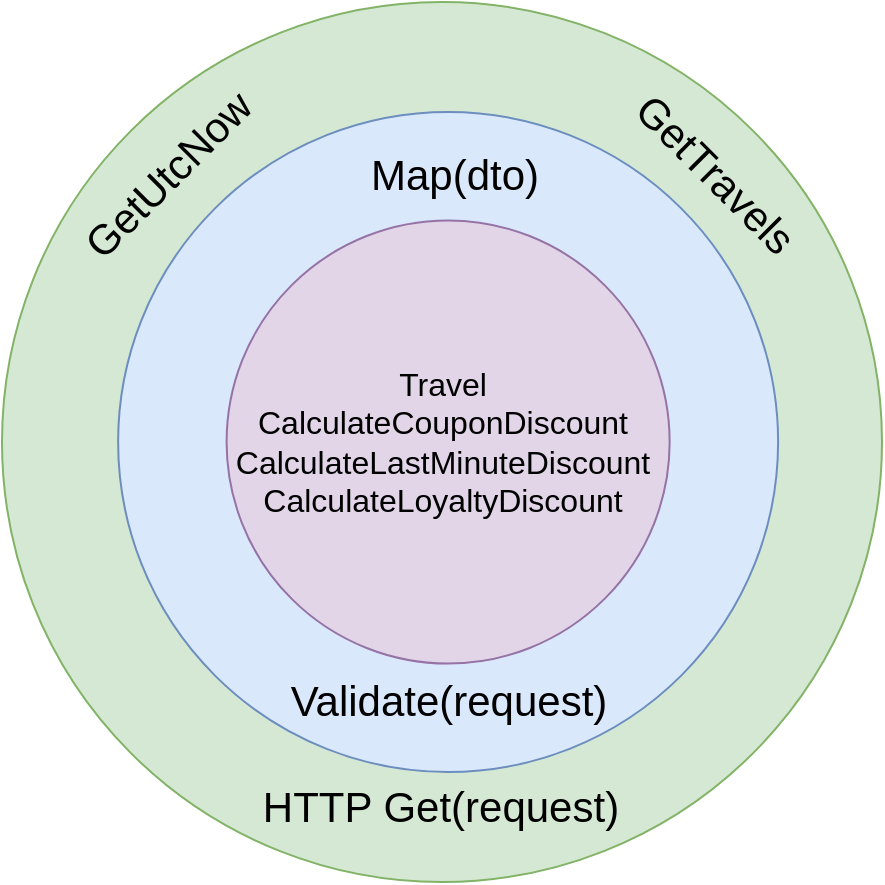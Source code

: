 <mxfile version="14.6.13" type="device"><diagram id="KPp3YLkypVr_21QJgC33" name="Page-1"><mxGraphModel dx="1355" dy="730" grid="1" gridSize="10" guides="1" tooltips="1" connect="1" arrows="1" fold="1" page="1" pageScale="1" pageWidth="850" pageHeight="1100" math="0" shadow="0"><root><mxCell id="0"/><mxCell id="1" parent="0"/><mxCell id="rhOSM7tNqMe-WFxq2l1L-2" value="" style="group" vertex="1" connectable="0" parent="1"><mxGeometry x="240" y="120" width="440" height="440" as="geometry"/></mxCell><mxCell id="s8kK64dnBOte2ZguD3vz-1" value="" style="ellipse;whiteSpace=wrap;html=1;aspect=fixed;fillColor=#d5e8d4;strokeColor=#82b366;" parent="rhOSM7tNqMe-WFxq2l1L-2" vertex="1"><mxGeometry width="440.0" height="440.0" as="geometry"/></mxCell><mxCell id="s8kK64dnBOte2ZguD3vz-2" value="" style="ellipse;whiteSpace=wrap;html=1;aspect=fixed;fillColor=#dae8fc;strokeColor=#6c8ebf;" parent="rhOSM7tNqMe-WFxq2l1L-2" vertex="1"><mxGeometry x="58.056" y="55.0" width="330" height="330" as="geometry"/></mxCell><mxCell id="s8kK64dnBOte2ZguD3vz-3" value="" style="ellipse;whiteSpace=wrap;html=1;aspect=fixed;fillColor=#e1d5e7;strokeColor=#9673a6;" parent="rhOSM7tNqMe-WFxq2l1L-2" vertex="1"><mxGeometry x="112.298" y="109.242" width="221.528" height="221.528" as="geometry"/></mxCell><mxCell id="s8kK64dnBOte2ZguD3vz-4" value="&lt;font style=&quot;font-size: 21px&quot;&gt;GetTravels&lt;/font&gt;" style="text;html=1;strokeColor=none;fillColor=none;align=center;verticalAlign=middle;whiteSpace=wrap;rounded=0;rotation=45;" parent="rhOSM7tNqMe-WFxq2l1L-2" vertex="1"><mxGeometry x="281.111" y="73.333" width="152.778" height="24.444" as="geometry"/></mxCell><mxCell id="s8kK64dnBOte2ZguD3vz-5" value="&lt;font style=&quot;font-size: 21px&quot;&gt;GetUtcNow&lt;/font&gt;" style="text;html=1;strokeColor=none;fillColor=none;align=center;verticalAlign=middle;whiteSpace=wrap;rounded=0;rotation=-45;" parent="rhOSM7tNqMe-WFxq2l1L-2" vertex="1"><mxGeometry x="58.056" y="61.111" width="48.889" height="48.889" as="geometry"/></mxCell><mxCell id="s8kK64dnBOte2ZguD3vz-7" value="&lt;font style=&quot;font-size: 21px&quot;&gt;HTTP Get(request)&lt;/font&gt;" style="text;html=1;strokeColor=none;fillColor=none;align=center;verticalAlign=middle;whiteSpace=wrap;rounded=0;rotation=0;" parent="rhOSM7tNqMe-WFxq2l1L-2" vertex="1"><mxGeometry x="79.444" y="389.889" width="281.111" height="24.444" as="geometry"/></mxCell><mxCell id="s8kK64dnBOte2ZguD3vz-8" value="&lt;font style=&quot;font-size: 21px&quot;&gt;Map(dto)&lt;/font&gt;" style="text;html=1;strokeColor=none;fillColor=none;align=center;verticalAlign=middle;whiteSpace=wrap;rounded=0;rotation=0;" parent="rhOSM7tNqMe-WFxq2l1L-2" vertex="1"><mxGeometry x="146.667" y="61.111" width="158.889" height="48.889" as="geometry"/></mxCell><mxCell id="s8kK64dnBOte2ZguD3vz-10" value="&lt;font style=&quot;font-size: 21px&quot;&gt;Validate(request)&lt;/font&gt;" style="text;html=1;strokeColor=none;fillColor=none;align=center;verticalAlign=middle;whiteSpace=wrap;rounded=0;rotation=0;" parent="rhOSM7tNqMe-WFxq2l1L-2" vertex="1"><mxGeometry x="143.611" y="322.667" width="158.889" height="51.944" as="geometry"/></mxCell><mxCell id="s8kK64dnBOte2ZguD3vz-11" value="&lt;font style=&quot;font-size: 16px&quot;&gt;Travel CalculateCouponDiscount&lt;br&gt;CalculateLastMinuteDiscount&lt;br&gt;CalculateLoyaltyDiscount&lt;/font&gt;&lt;span style=&quot;color: rgba(0 , 0 , 0 , 0) ; font-family: monospace ; font-size: 15px&quot;&gt;&lt;br&gt;&lt;/span&gt;" style="text;html=1;strokeColor=none;fillColor=none;align=center;verticalAlign=middle;whiteSpace=wrap;rounded=0;rotation=0;" parent="rhOSM7tNqMe-WFxq2l1L-2" vertex="1"><mxGeometry x="120.694" y="189.444" width="198.611" height="61.111" as="geometry"/></mxCell></root></mxGraphModel></diagram></mxfile>